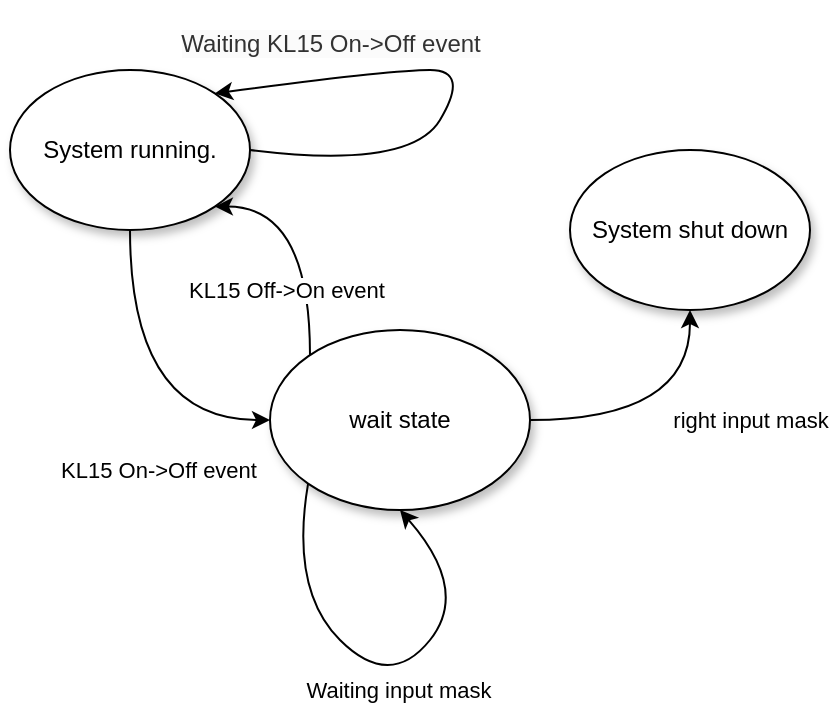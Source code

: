 <mxfile version="20.8.23" type="github">
  <diagram name="Pagina-1" id="EzI_J0fk2mrWBtXwCNza">
    <mxGraphModel dx="434" dy="719" grid="1" gridSize="10" guides="1" tooltips="1" connect="1" arrows="1" fold="1" page="1" pageScale="1" pageWidth="827" pageHeight="1169" math="0" shadow="0">
      <root>
        <mxCell id="0" />
        <mxCell id="1" parent="0" />
        <mxCell id="22iQJKxbWurUTKGytqjF-6" style="edgeStyle=orthogonalEdgeStyle;curved=1;sketch=0;orthogonalLoop=1;jettySize=auto;html=1;exitX=0.5;exitY=1;exitDx=0;exitDy=0;entryX=0;entryY=0.5;entryDx=0;entryDy=0;" parent="1" source="22iQJKxbWurUTKGytqjF-8" target="22iQJKxbWurUTKGytqjF-10" edge="1">
          <mxGeometry relative="1" as="geometry" />
        </mxCell>
        <mxCell id="22iQJKxbWurUTKGytqjF-7" value="&lt;br style=&quot;border-color: var(--border-color);&quot;&gt;KL15 On-&amp;gt;Off event" style="edgeLabel;html=1;align=center;verticalAlign=middle;resizable=0;points=[];" parent="22iQJKxbWurUTKGytqjF-6" vertex="1" connectable="0">
          <mxGeometry x="-0.182" y="14" relative="1" as="geometry">
            <mxPoint y="45" as="offset" />
          </mxGeometry>
        </mxCell>
        <mxCell id="22iQJKxbWurUTKGytqjF-8" value="System running." style="ellipse;whiteSpace=wrap;html=1;shadow=1;" parent="1" vertex="1">
          <mxGeometry x="220" y="80" width="120" height="80" as="geometry" />
        </mxCell>
        <mxCell id="22iQJKxbWurUTKGytqjF-9" value="&lt;br&gt;&lt;span style=&quot;color: rgb(0, 0, 0); font-family: Helvetica; font-size: 12px; font-style: normal; font-variant-ligatures: normal; font-variant-caps: normal; font-weight: 400; letter-spacing: normal; orphans: 2; text-align: center; text-indent: 0px; text-transform: none; widows: 2; word-spacing: 0px; -webkit-text-stroke-width: 0px; background-color: rgb(251, 251, 251); text-decoration-thickness: initial; text-decoration-style: initial; text-decoration-color: initial; float: none; display: inline !important;&quot;&gt;Waiting KL15 On-&amp;gt;Off event&lt;/span&gt;&lt;br&gt;" style="endArrow=classic;html=1;sketch=0;exitX=1;exitY=0.5;exitDx=0;exitDy=0;entryX=1;entryY=0;entryDx=0;entryDy=0;spacing=0;textOpacity=80;curved=1;" parent="1" source="22iQJKxbWurUTKGytqjF-8" target="22iQJKxbWurUTKGytqjF-8" edge="1">
          <mxGeometry x="0.541" y="-24" width="50" height="50" relative="1" as="geometry">
            <mxPoint x="350" y="100" as="sourcePoint" />
            <mxPoint x="310" y="80" as="targetPoint" />
            <Array as="points">
              <mxPoint x="420" y="130" />
              <mxPoint x="450" y="80" />
              <mxPoint x="410" y="80" />
            </Array>
            <mxPoint as="offset" />
          </mxGeometry>
        </mxCell>
        <mxCell id="22iQJKxbWurUTKGytqjF-12" style="edgeStyle=orthogonalEdgeStyle;orthogonalLoop=1;jettySize=auto;html=1;exitX=1;exitY=0.5;exitDx=0;exitDy=0;curved=1;entryX=0.5;entryY=1;entryDx=0;entryDy=0;" parent="1" source="22iQJKxbWurUTKGytqjF-10" target="22iQJKxbWurUTKGytqjF-11" edge="1">
          <mxGeometry relative="1" as="geometry">
            <mxPoint x="560" y="230" as="targetPoint" />
          </mxGeometry>
        </mxCell>
        <mxCell id="22iQJKxbWurUTKGytqjF-15" value="right input mask" style="edgeLabel;html=1;align=center;verticalAlign=middle;resizable=0;points=[];" parent="22iQJKxbWurUTKGytqjF-12" vertex="1" connectable="0">
          <mxGeometry x="-0.185" y="9" relative="1" as="geometry">
            <mxPoint x="55" y="9" as="offset" />
          </mxGeometry>
        </mxCell>
        <mxCell id="egiyEYqrBZB65A4m1iMf-6" style="edgeStyle=orthogonalEdgeStyle;curved=1;orthogonalLoop=1;jettySize=auto;html=1;entryX=1;entryY=1;entryDx=0;entryDy=0;" parent="1" source="22iQJKxbWurUTKGytqjF-10" target="22iQJKxbWurUTKGytqjF-8" edge="1">
          <mxGeometry relative="1" as="geometry">
            <Array as="points">
              <mxPoint x="370" y="148" />
            </Array>
          </mxGeometry>
        </mxCell>
        <mxCell id="egiyEYqrBZB65A4m1iMf-7" value="KL15 Off-&amp;gt;On event" style="edgeLabel;html=1;align=center;verticalAlign=middle;resizable=0;points=[];" parent="egiyEYqrBZB65A4m1iMf-6" vertex="1" connectable="0">
          <mxGeometry x="-0.105" y="12" relative="1" as="geometry">
            <mxPoint y="22" as="offset" />
          </mxGeometry>
        </mxCell>
        <mxCell id="22iQJKxbWurUTKGytqjF-10" value="wait state" style="ellipse;whiteSpace=wrap;html=1;shadow=1;sketch=0;" parent="1" vertex="1">
          <mxGeometry x="350" y="210" width="130" height="90" as="geometry" />
        </mxCell>
        <mxCell id="22iQJKxbWurUTKGytqjF-11" value="System shut down" style="ellipse;whiteSpace=wrap;html=1;shadow=1;sketch=0;" parent="1" vertex="1">
          <mxGeometry x="500" y="120" width="120" height="80" as="geometry" />
        </mxCell>
        <mxCell id="22iQJKxbWurUTKGytqjF-13" value="" style="curved=1;endArrow=classic;html=1;exitX=0;exitY=1;exitDx=0;exitDy=0;entryX=0.5;entryY=1;entryDx=0;entryDy=0;" parent="1" source="22iQJKxbWurUTKGytqjF-10" target="22iQJKxbWurUTKGytqjF-10" edge="1">
          <mxGeometry width="50" height="50" relative="1" as="geometry">
            <mxPoint x="340" y="340" as="sourcePoint" />
            <mxPoint x="460" y="320" as="targetPoint" />
            <Array as="points">
              <mxPoint x="360" y="340" />
              <mxPoint x="410" y="390" />
              <mxPoint x="450" y="340" />
            </Array>
          </mxGeometry>
        </mxCell>
        <mxCell id="22iQJKxbWurUTKGytqjF-14" value="Waiting input mask" style="edgeLabel;html=1;align=center;verticalAlign=middle;resizable=0;points=[];" parent="22iQJKxbWurUTKGytqjF-13" vertex="1" connectable="0">
          <mxGeometry x="-0.449" y="3" relative="1" as="geometry">
            <mxPoint x="43" y="43" as="offset" />
          </mxGeometry>
        </mxCell>
      </root>
    </mxGraphModel>
  </diagram>
</mxfile>
